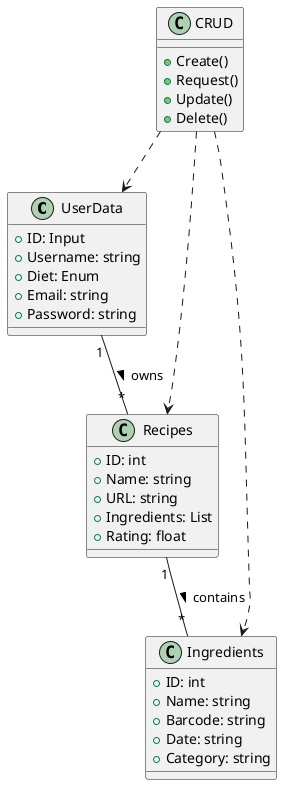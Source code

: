 @startuml

class UserData {
    + ID: Input
    + Username: string
    + Diet: Enum 
    + Email: string
    + Password: string
}

class Recipes {
    + ID: int 
    + Name: string
    + URL: string
    + Ingredients: List
    + Rating: float
}

class Ingredients {
    + ID: int
    + Name: string
    + Barcode: string
    + Date: string
    + Category: string
}

class CRUD {
    + Create()
    + Request()
    + Update()
    + Delete()
}

UserData "1" -- "*" Recipes : owns > 
Recipes "1" -- "*" Ingredients : contains >
CRUD ..> UserData
CRUD ..> Recipes
CRUD ..> Ingredients

@enduml